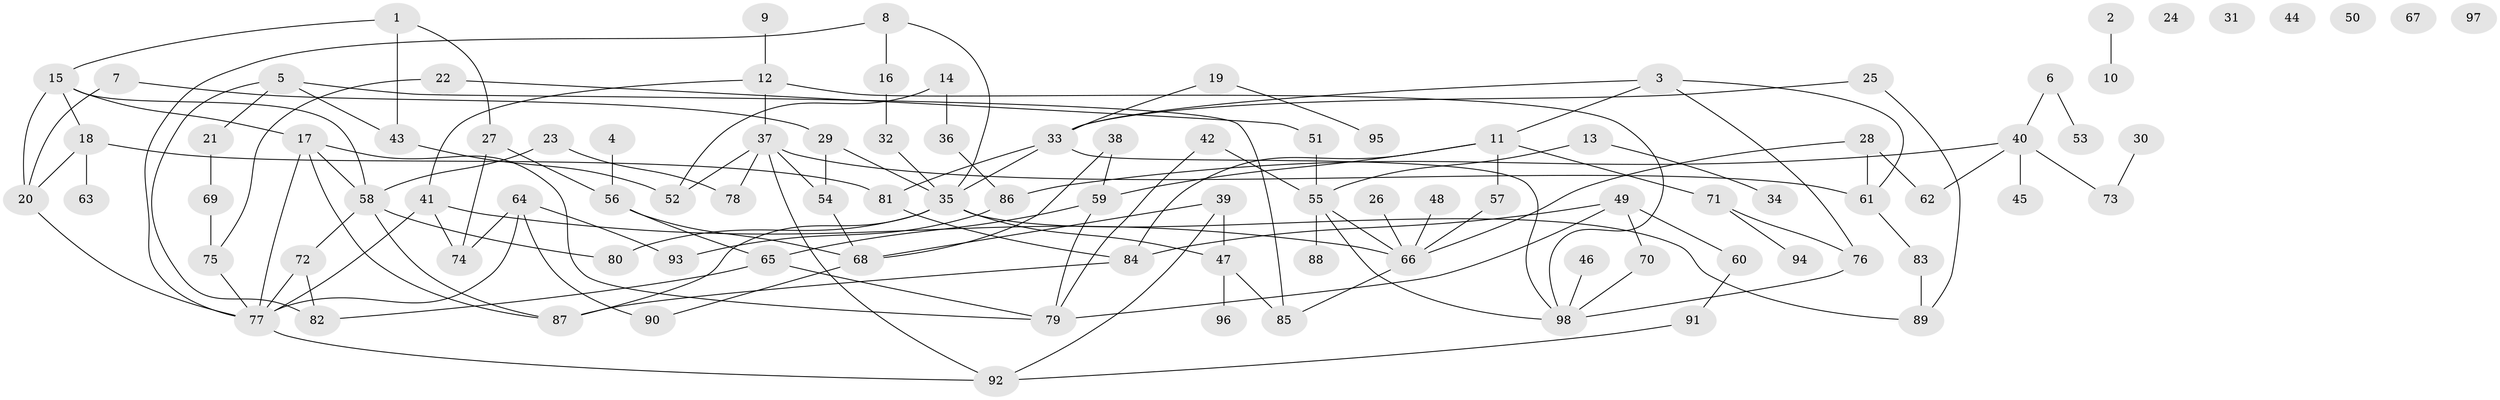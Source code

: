 // Generated by graph-tools (version 1.1) at 2025/13/03/09/25 04:13:11]
// undirected, 98 vertices, 137 edges
graph export_dot {
graph [start="1"]
  node [color=gray90,style=filled];
  1;
  2;
  3;
  4;
  5;
  6;
  7;
  8;
  9;
  10;
  11;
  12;
  13;
  14;
  15;
  16;
  17;
  18;
  19;
  20;
  21;
  22;
  23;
  24;
  25;
  26;
  27;
  28;
  29;
  30;
  31;
  32;
  33;
  34;
  35;
  36;
  37;
  38;
  39;
  40;
  41;
  42;
  43;
  44;
  45;
  46;
  47;
  48;
  49;
  50;
  51;
  52;
  53;
  54;
  55;
  56;
  57;
  58;
  59;
  60;
  61;
  62;
  63;
  64;
  65;
  66;
  67;
  68;
  69;
  70;
  71;
  72;
  73;
  74;
  75;
  76;
  77;
  78;
  79;
  80;
  81;
  82;
  83;
  84;
  85;
  86;
  87;
  88;
  89;
  90;
  91;
  92;
  93;
  94;
  95;
  96;
  97;
  98;
  1 -- 15;
  1 -- 27;
  1 -- 43;
  2 -- 10;
  3 -- 11;
  3 -- 33;
  3 -- 61;
  3 -- 76;
  4 -- 56;
  5 -- 21;
  5 -- 43;
  5 -- 82;
  5 -- 85;
  6 -- 40;
  6 -- 53;
  7 -- 20;
  7 -- 29;
  8 -- 16;
  8 -- 35;
  8 -- 77;
  9 -- 12;
  11 -- 57;
  11 -- 59;
  11 -- 71;
  11 -- 84;
  12 -- 37;
  12 -- 41;
  12 -- 98;
  13 -- 34;
  13 -- 55;
  14 -- 36;
  14 -- 52;
  15 -- 17;
  15 -- 18;
  15 -- 20;
  15 -- 58;
  16 -- 32;
  17 -- 58;
  17 -- 77;
  17 -- 79;
  17 -- 87;
  18 -- 20;
  18 -- 63;
  18 -- 81;
  19 -- 33;
  19 -- 95;
  20 -- 77;
  21 -- 69;
  22 -- 51;
  22 -- 75;
  23 -- 58;
  23 -- 78;
  25 -- 33;
  25 -- 89;
  26 -- 66;
  27 -- 56;
  27 -- 74;
  28 -- 61;
  28 -- 62;
  28 -- 66;
  29 -- 35;
  29 -- 54;
  30 -- 73;
  32 -- 35;
  33 -- 35;
  33 -- 81;
  33 -- 98;
  35 -- 47;
  35 -- 80;
  35 -- 87;
  35 -- 89;
  36 -- 86;
  37 -- 52;
  37 -- 54;
  37 -- 61;
  37 -- 78;
  37 -- 92;
  38 -- 59;
  38 -- 68;
  39 -- 47;
  39 -- 68;
  39 -- 92;
  40 -- 45;
  40 -- 62;
  40 -- 73;
  40 -- 86;
  41 -- 66;
  41 -- 74;
  41 -- 77;
  42 -- 55;
  42 -- 79;
  43 -- 52;
  46 -- 98;
  47 -- 85;
  47 -- 96;
  48 -- 66;
  49 -- 60;
  49 -- 70;
  49 -- 79;
  49 -- 84;
  51 -- 55;
  54 -- 68;
  55 -- 66;
  55 -- 88;
  55 -- 98;
  56 -- 65;
  56 -- 68;
  57 -- 66;
  58 -- 72;
  58 -- 80;
  58 -- 87;
  59 -- 65;
  59 -- 79;
  60 -- 91;
  61 -- 83;
  64 -- 74;
  64 -- 77;
  64 -- 90;
  64 -- 93;
  65 -- 79;
  65 -- 82;
  66 -- 85;
  68 -- 90;
  69 -- 75;
  70 -- 98;
  71 -- 76;
  71 -- 94;
  72 -- 77;
  72 -- 82;
  75 -- 77;
  76 -- 98;
  77 -- 92;
  81 -- 84;
  83 -- 89;
  84 -- 87;
  86 -- 93;
  91 -- 92;
}
